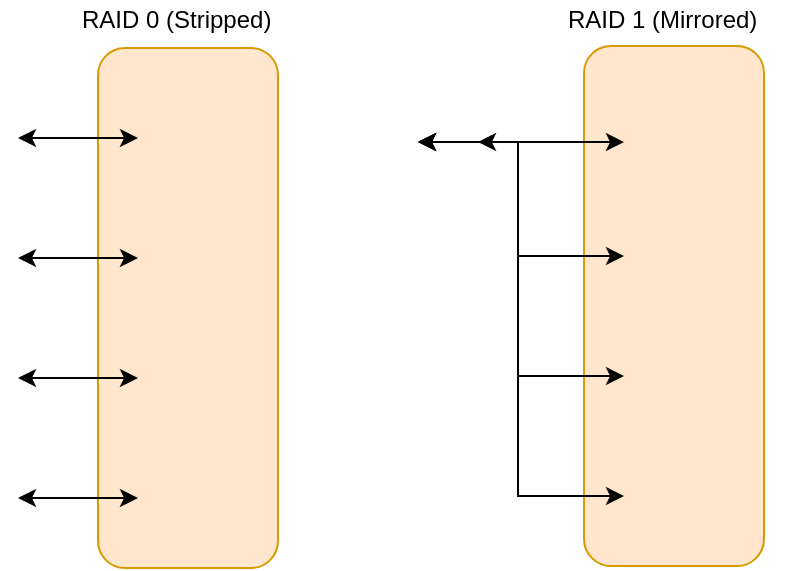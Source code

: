 <mxfile version="10.6.8" type="github"><diagram id="wCjiomODuqWNaCwLx75H" name="Page-1"><mxGraphModel dx="754" dy="467" grid="1" gridSize="10" guides="1" tooltips="1" connect="1" arrows="1" fold="1" page="1" pageScale="1" pageWidth="827" pageHeight="1169" math="0" shadow="0"><root><mxCell id="0"/><mxCell id="1" parent="0"/><mxCell id="ZXE97LQRC1oexTj7zeFY-5" value="" style="rounded=1;whiteSpace=wrap;html=1;fillColor=#ffe6cc;strokeColor=#d79b00;" vertex="1" parent="1"><mxGeometry x="80" y="50" width="90" height="260" as="geometry"/></mxCell><mxCell id="ZXE97LQRC1oexTj7zeFY-6" style="edgeStyle=orthogonalEdgeStyle;rounded=0;orthogonalLoop=1;jettySize=auto;html=1;exitX=0;exitY=0.5;exitDx=0;exitDy=0;startArrow=classic;startFill=1;endArrow=classic;endFill=1;" edge="1" parent="1" source="ZXE97LQRC1oexTj7zeFY-1"><mxGeometry relative="1" as="geometry"><mxPoint x="40" y="95" as="targetPoint"/></mxGeometry></mxCell><mxCell id="ZXE97LQRC1oexTj7zeFY-1" value="" style="shape=image;html=1;verticalAlign=top;verticalLabelPosition=bottom;labelBackgroundColor=#ffffff;imageAspect=0;aspect=fixed;image=https://cdn1.iconfinder.com/data/icons/social-shade-rounded-rects/512/aws-128.png" vertex="1" parent="1"><mxGeometry x="100" y="70" width="50" height="50" as="geometry"/></mxCell><mxCell id="ZXE97LQRC1oexTj7zeFY-7" style="edgeStyle=orthogonalEdgeStyle;rounded=0;orthogonalLoop=1;jettySize=auto;html=1;exitX=0;exitY=0.5;exitDx=0;exitDy=0;startArrow=classic;startFill=1;" edge="1" parent="1" source="ZXE97LQRC1oexTj7zeFY-2"><mxGeometry relative="1" as="geometry"><mxPoint x="40" y="155" as="targetPoint"/></mxGeometry></mxCell><mxCell id="ZXE97LQRC1oexTj7zeFY-2" value="" style="shape=image;html=1;verticalAlign=top;verticalLabelPosition=bottom;labelBackgroundColor=#ffffff;imageAspect=0;aspect=fixed;image=https://cdn1.iconfinder.com/data/icons/social-shade-rounded-rects/512/aws-128.png" vertex="1" parent="1"><mxGeometry x="100" y="130" width="50" height="50" as="geometry"/></mxCell><mxCell id="ZXE97LQRC1oexTj7zeFY-8" style="edgeStyle=orthogonalEdgeStyle;rounded=0;orthogonalLoop=1;jettySize=auto;html=1;exitX=0;exitY=0.5;exitDx=0;exitDy=0;startArrow=classic;startFill=1;" edge="1" parent="1" source="ZXE97LQRC1oexTj7zeFY-3"><mxGeometry relative="1" as="geometry"><mxPoint x="40" y="215" as="targetPoint"/></mxGeometry></mxCell><mxCell id="ZXE97LQRC1oexTj7zeFY-3" value="" style="shape=image;html=1;verticalAlign=top;verticalLabelPosition=bottom;labelBackgroundColor=#ffffff;imageAspect=0;aspect=fixed;image=https://cdn1.iconfinder.com/data/icons/social-shade-rounded-rects/512/aws-128.png" vertex="1" parent="1"><mxGeometry x="100" y="190" width="50" height="50" as="geometry"/></mxCell><mxCell id="ZXE97LQRC1oexTj7zeFY-9" style="edgeStyle=orthogonalEdgeStyle;rounded=0;orthogonalLoop=1;jettySize=auto;html=1;exitX=0;exitY=0.5;exitDx=0;exitDy=0;startArrow=classic;startFill=1;" edge="1" parent="1" source="ZXE97LQRC1oexTj7zeFY-4"><mxGeometry relative="1" as="geometry"><mxPoint x="40" y="275" as="targetPoint"/></mxGeometry></mxCell><mxCell id="ZXE97LQRC1oexTj7zeFY-4" value="" style="shape=image;html=1;verticalAlign=top;verticalLabelPosition=bottom;labelBackgroundColor=#ffffff;imageAspect=0;aspect=fixed;image=https://cdn1.iconfinder.com/data/icons/social-shade-rounded-rects/512/aws-128.png" vertex="1" parent="1"><mxGeometry x="100" y="250" width="50" height="50" as="geometry"/></mxCell><mxCell id="ZXE97LQRC1oexTj7zeFY-10" value="RAID 0 (Stripped)" style="text;html=1;resizable=0;points=[];autosize=1;align=left;verticalAlign=top;spacingTop=-4;" vertex="1" parent="1"><mxGeometry x="70" y="26" width="110" height="20" as="geometry"/></mxCell><mxCell id="ZXE97LQRC1oexTj7zeFY-11" value="" style="rounded=1;whiteSpace=wrap;html=1;fillColor=#ffe6cc;strokeColor=#d79b00;" vertex="1" parent="1"><mxGeometry x="323" y="49" width="90" height="260" as="geometry"/></mxCell><mxCell id="ZXE97LQRC1oexTj7zeFY-25" style="edgeStyle=orthogonalEdgeStyle;rounded=0;orthogonalLoop=1;jettySize=auto;html=1;exitX=0;exitY=0.5;exitDx=0;exitDy=0;startArrow=classic;startFill=1;endArrow=classic;endFill=1;" edge="1" parent="1" source="ZXE97LQRC1oexTj7zeFY-13"><mxGeometry relative="1" as="geometry"><mxPoint x="240" y="97" as="targetPoint"/></mxGeometry></mxCell><mxCell id="ZXE97LQRC1oexTj7zeFY-13" value="" style="shape=image;html=1;verticalAlign=top;verticalLabelPosition=bottom;labelBackgroundColor=#ffffff;imageAspect=0;aspect=fixed;image=https://cdn1.iconfinder.com/data/icons/social-shade-rounded-rects/512/aws-128.png" vertex="1" parent="1"><mxGeometry x="343" y="72" width="50" height="50" as="geometry"/></mxCell><mxCell id="ZXE97LQRC1oexTj7zeFY-22" style="edgeStyle=orthogonalEdgeStyle;rounded=0;orthogonalLoop=1;jettySize=auto;html=1;exitX=0;exitY=0.5;exitDx=0;exitDy=0;startArrow=classic;startFill=1;endArrow=classic;endFill=1;" edge="1" parent="1" source="ZXE97LQRC1oexTj7zeFY-15"><mxGeometry relative="1" as="geometry"><mxPoint x="270" y="97" as="targetPoint"/><Array as="points"><mxPoint x="290" y="154"/><mxPoint x="290" y="97"/></Array></mxGeometry></mxCell><mxCell id="ZXE97LQRC1oexTj7zeFY-15" value="" style="shape=image;html=1;verticalAlign=top;verticalLabelPosition=bottom;labelBackgroundColor=#ffffff;imageAspect=0;aspect=fixed;image=https://cdn1.iconfinder.com/data/icons/social-shade-rounded-rects/512/aws-128.png" vertex="1" parent="1"><mxGeometry x="343" y="129" width="50" height="50" as="geometry"/></mxCell><mxCell id="ZXE97LQRC1oexTj7zeFY-23" style="edgeStyle=orthogonalEdgeStyle;rounded=0;orthogonalLoop=1;jettySize=auto;html=1;exitX=0;exitY=0.5;exitDx=0;exitDy=0;startArrow=classic;startFill=1;endArrow=classic;endFill=1;" edge="1" parent="1"><mxGeometry relative="1" as="geometry"><mxPoint x="240" y="97" as="targetPoint"/><mxPoint x="343" y="214" as="sourcePoint"/><Array as="points"><mxPoint x="290" y="214"/><mxPoint x="290" y="97"/></Array></mxGeometry></mxCell><mxCell id="ZXE97LQRC1oexTj7zeFY-17" value="" style="shape=image;html=1;verticalAlign=top;verticalLabelPosition=bottom;labelBackgroundColor=#ffffff;imageAspect=0;aspect=fixed;image=https://cdn1.iconfinder.com/data/icons/social-shade-rounded-rects/512/aws-128.png" vertex="1" parent="1"><mxGeometry x="343" y="189" width="50" height="50" as="geometry"/></mxCell><mxCell id="ZXE97LQRC1oexTj7zeFY-24" style="edgeStyle=orthogonalEdgeStyle;rounded=0;orthogonalLoop=1;jettySize=auto;html=1;exitX=0;exitY=0.5;exitDx=0;exitDy=0;startArrow=classic;startFill=1;endArrow=classic;endFill=1;" edge="1" parent="1" source="ZXE97LQRC1oexTj7zeFY-19"><mxGeometry relative="1" as="geometry"><mxPoint x="240" y="97" as="targetPoint"/><Array as="points"><mxPoint x="290" y="274"/><mxPoint x="290" y="97"/></Array></mxGeometry></mxCell><mxCell id="ZXE97LQRC1oexTj7zeFY-19" value="" style="shape=image;html=1;verticalAlign=top;verticalLabelPosition=bottom;labelBackgroundColor=#ffffff;imageAspect=0;aspect=fixed;image=https://cdn1.iconfinder.com/data/icons/social-shade-rounded-rects/512/aws-128.png" vertex="1" parent="1"><mxGeometry x="343" y="249" width="50" height="50" as="geometry"/></mxCell><mxCell id="ZXE97LQRC1oexTj7zeFY-20" value="RAID 1 (Mirrored)" style="text;html=1;resizable=0;points=[];autosize=1;align=left;verticalAlign=top;spacingTop=-4;" vertex="1" parent="1"><mxGeometry x="313" y="26" width="110" height="20" as="geometry"/></mxCell></root></mxGraphModel></diagram></mxfile>